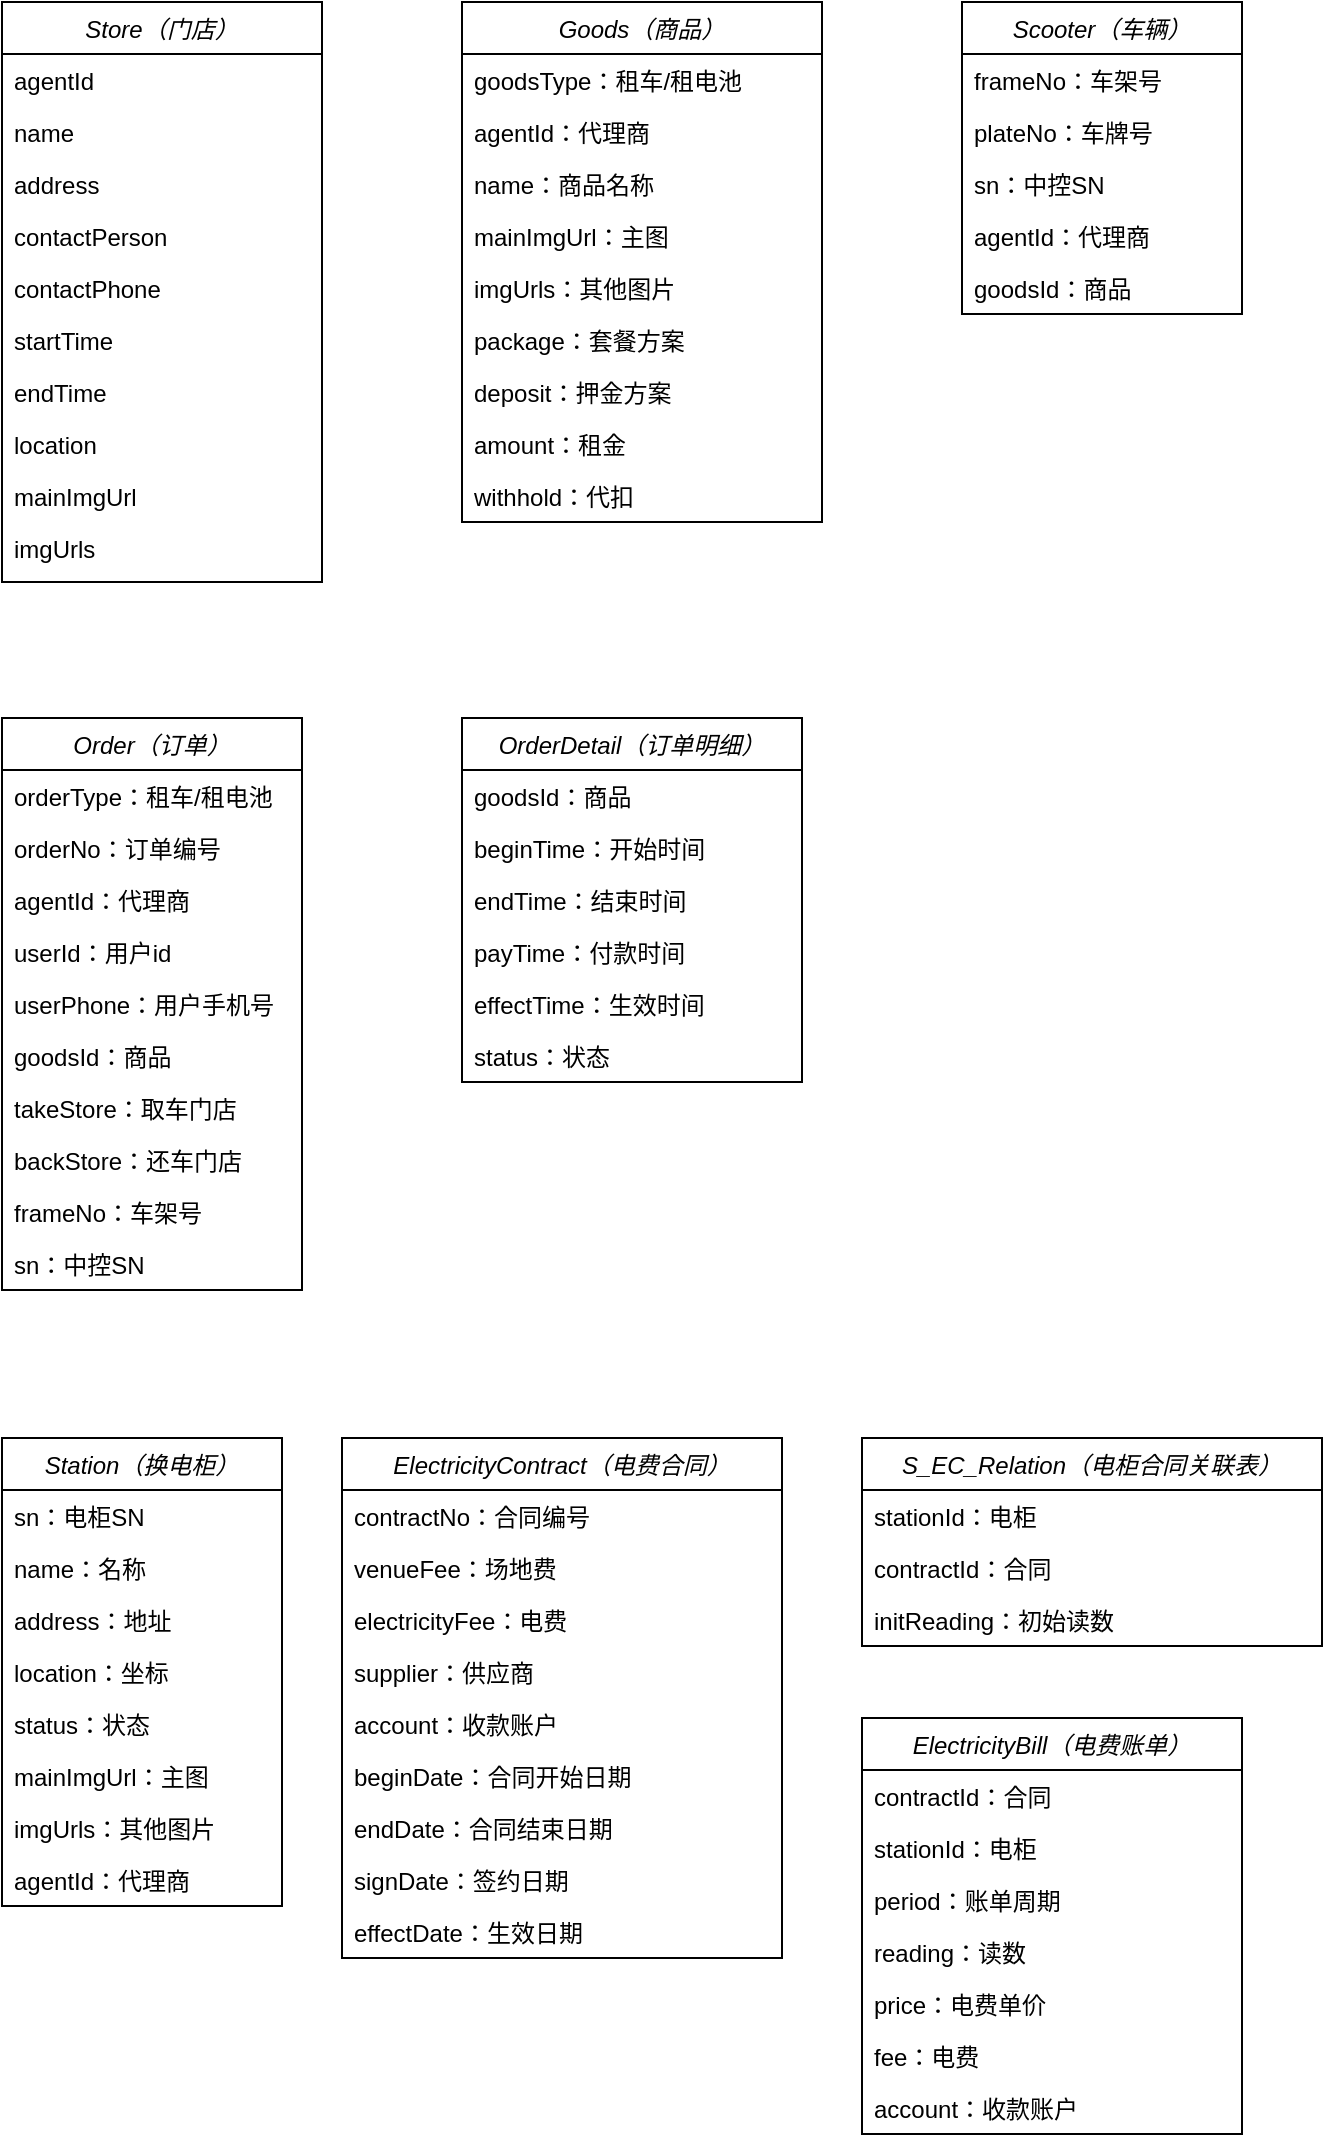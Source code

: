 <mxfile version="16.2.4" type="github">
  <diagram id="C5RBs43oDa-KdzZeNtuy" name="Page-1">
    <mxGraphModel dx="1038" dy="547" grid="1" gridSize="10" guides="1" tooltips="1" connect="1" arrows="1" fold="1" page="1" pageScale="1" pageWidth="827" pageHeight="1169" math="0" shadow="0">
      <root>
        <mxCell id="WIyWlLk6GJQsqaUBKTNV-0" />
        <mxCell id="WIyWlLk6GJQsqaUBKTNV-1" parent="WIyWlLk6GJQsqaUBKTNV-0" />
        <mxCell id="zkfFHV4jXpPFQw0GAbJ--0" value="Goods（商品）" style="swimlane;fontStyle=2;align=center;verticalAlign=top;childLayout=stackLayout;horizontal=1;startSize=26;horizontalStack=0;resizeParent=1;resizeLast=0;collapsible=1;marginBottom=0;rounded=0;shadow=0;strokeWidth=1;" parent="WIyWlLk6GJQsqaUBKTNV-1" vertex="1">
          <mxGeometry x="260" y="42" width="180" height="260" as="geometry">
            <mxRectangle x="230" y="140" width="160" height="26" as="alternateBounds" />
          </mxGeometry>
        </mxCell>
        <mxCell id="z-ud-6PMD6aTiRvBd8kk-36" value="goodsType：租车/租电池" style="text;align=left;verticalAlign=top;spacingLeft=4;spacingRight=4;overflow=hidden;rotatable=0;points=[[0,0.5],[1,0.5]];portConstraint=eastwest;rounded=0;shadow=0;html=0;" vertex="1" parent="zkfFHV4jXpPFQw0GAbJ--0">
          <mxGeometry y="26" width="180" height="26" as="geometry" />
        </mxCell>
        <mxCell id="z-ud-6PMD6aTiRvBd8kk-11" value="agentId：代理商" style="text;align=left;verticalAlign=top;spacingLeft=4;spacingRight=4;overflow=hidden;rotatable=0;points=[[0,0.5],[1,0.5]];portConstraint=eastwest;rounded=0;shadow=0;html=0;" vertex="1" parent="zkfFHV4jXpPFQw0GAbJ--0">
          <mxGeometry y="52" width="180" height="26" as="geometry" />
        </mxCell>
        <mxCell id="z-ud-6PMD6aTiRvBd8kk-10" value="name：商品名称" style="text;align=left;verticalAlign=top;spacingLeft=4;spacingRight=4;overflow=hidden;rotatable=0;points=[[0,0.5],[1,0.5]];portConstraint=eastwest;rounded=0;shadow=0;html=0;" vertex="1" parent="zkfFHV4jXpPFQw0GAbJ--0">
          <mxGeometry y="78" width="180" height="26" as="geometry" />
        </mxCell>
        <mxCell id="z-ud-6PMD6aTiRvBd8kk-9" value="mainImgUrl：主图" style="text;align=left;verticalAlign=top;spacingLeft=4;spacingRight=4;overflow=hidden;rotatable=0;points=[[0,0.5],[1,0.5]];portConstraint=eastwest;rounded=0;shadow=0;html=0;" vertex="1" parent="zkfFHV4jXpPFQw0GAbJ--0">
          <mxGeometry y="104" width="180" height="26" as="geometry" />
        </mxCell>
        <mxCell id="z-ud-6PMD6aTiRvBd8kk-12" value="imgUrls：其他图片" style="text;align=left;verticalAlign=top;spacingLeft=4;spacingRight=4;overflow=hidden;rotatable=0;points=[[0,0.5],[1,0.5]];portConstraint=eastwest;rounded=0;shadow=0;html=0;" vertex="1" parent="zkfFHV4jXpPFQw0GAbJ--0">
          <mxGeometry y="130" width="180" height="26" as="geometry" />
        </mxCell>
        <mxCell id="zkfFHV4jXpPFQw0GAbJ--2" value="package：套餐方案" style="text;align=left;verticalAlign=top;spacingLeft=4;spacingRight=4;overflow=hidden;rotatable=0;points=[[0,0.5],[1,0.5]];portConstraint=eastwest;rounded=0;shadow=0;html=0;" parent="zkfFHV4jXpPFQw0GAbJ--0" vertex="1">
          <mxGeometry y="156" width="180" height="26" as="geometry" />
        </mxCell>
        <mxCell id="zkfFHV4jXpPFQw0GAbJ--3" value="deposit：押金方案" style="text;align=left;verticalAlign=top;spacingLeft=4;spacingRight=4;overflow=hidden;rotatable=0;points=[[0,0.5],[1,0.5]];portConstraint=eastwest;rounded=0;shadow=0;html=0;" parent="zkfFHV4jXpPFQw0GAbJ--0" vertex="1">
          <mxGeometry y="182" width="180" height="26" as="geometry" />
        </mxCell>
        <mxCell id="aw6liIJ2p6IHOLesxQrY-1" value="amount：租金" style="text;align=left;verticalAlign=top;spacingLeft=4;spacingRight=4;overflow=hidden;rotatable=0;points=[[0,0.5],[1,0.5]];portConstraint=eastwest;rounded=0;shadow=0;html=0;" parent="zkfFHV4jXpPFQw0GAbJ--0" vertex="1">
          <mxGeometry y="208" width="180" height="26" as="geometry" />
        </mxCell>
        <mxCell id="aw6liIJ2p6IHOLesxQrY-2" value="withhold：代扣" style="text;align=left;verticalAlign=top;spacingLeft=4;spacingRight=4;overflow=hidden;rotatable=0;points=[[0,0.5],[1,0.5]];portConstraint=eastwest;rounded=0;shadow=0;html=0;" parent="zkfFHV4jXpPFQw0GAbJ--0" vertex="1">
          <mxGeometry y="234" width="180" height="26" as="geometry" />
        </mxCell>
        <mxCell id="NNXu9UO9U-QmI1PEcdll-0" value="Store（门店）" style="swimlane;fontStyle=2;align=center;verticalAlign=top;childLayout=stackLayout;horizontal=1;startSize=26;horizontalStack=0;resizeParent=1;resizeParentMax=0;resizeLast=0;collapsible=1;marginBottom=0;" parent="WIyWlLk6GJQsqaUBKTNV-1" vertex="1">
          <mxGeometry x="30" y="42" width="160" height="290" as="geometry">
            <mxRectangle x="20" y="120" width="110" height="26" as="alternateBounds" />
          </mxGeometry>
        </mxCell>
        <mxCell id="NNXu9UO9U-QmI1PEcdll-1" value="agentId" style="text;strokeColor=none;fillColor=none;align=left;verticalAlign=top;spacingLeft=4;spacingRight=4;overflow=hidden;rotatable=0;points=[[0,0.5],[1,0.5]];portConstraint=eastwest;" parent="NNXu9UO9U-QmI1PEcdll-0" vertex="1">
          <mxGeometry y="26" width="160" height="26" as="geometry" />
        </mxCell>
        <mxCell id="NNXu9UO9U-QmI1PEcdll-5" value="name" style="text;strokeColor=none;fillColor=none;align=left;verticalAlign=top;spacingLeft=4;spacingRight=4;overflow=hidden;rotatable=0;points=[[0,0.5],[1,0.5]];portConstraint=eastwest;" parent="NNXu9UO9U-QmI1PEcdll-0" vertex="1">
          <mxGeometry y="52" width="160" height="26" as="geometry" />
        </mxCell>
        <mxCell id="NNXu9UO9U-QmI1PEcdll-6" value="address" style="text;strokeColor=none;fillColor=none;align=left;verticalAlign=top;spacingLeft=4;spacingRight=4;overflow=hidden;rotatable=0;points=[[0,0.5],[1,0.5]];portConstraint=eastwest;" parent="NNXu9UO9U-QmI1PEcdll-0" vertex="1">
          <mxGeometry y="78" width="160" height="26" as="geometry" />
        </mxCell>
        <mxCell id="NNXu9UO9U-QmI1PEcdll-7" value="contactPerson" style="text;strokeColor=none;fillColor=none;align=left;verticalAlign=top;spacingLeft=4;spacingRight=4;overflow=hidden;rotatable=0;points=[[0,0.5],[1,0.5]];portConstraint=eastwest;" parent="NNXu9UO9U-QmI1PEcdll-0" vertex="1">
          <mxGeometry y="104" width="160" height="26" as="geometry" />
        </mxCell>
        <mxCell id="NNXu9UO9U-QmI1PEcdll-10" value="contactPhone" style="text;strokeColor=none;fillColor=none;align=left;verticalAlign=top;spacingLeft=4;spacingRight=4;overflow=hidden;rotatable=0;points=[[0,0.5],[1,0.5]];portConstraint=eastwest;" parent="NNXu9UO9U-QmI1PEcdll-0" vertex="1">
          <mxGeometry y="130" width="160" height="26" as="geometry" />
        </mxCell>
        <mxCell id="NNXu9UO9U-QmI1PEcdll-9" value="startTime" style="text;strokeColor=none;fillColor=none;align=left;verticalAlign=top;spacingLeft=4;spacingRight=4;overflow=hidden;rotatable=0;points=[[0,0.5],[1,0.5]];portConstraint=eastwest;" parent="NNXu9UO9U-QmI1PEcdll-0" vertex="1">
          <mxGeometry y="156" width="160" height="26" as="geometry" />
        </mxCell>
        <mxCell id="NNXu9UO9U-QmI1PEcdll-8" value="endTime" style="text;strokeColor=none;fillColor=none;align=left;verticalAlign=top;spacingLeft=4;spacingRight=4;overflow=hidden;rotatable=0;points=[[0,0.5],[1,0.5]];portConstraint=eastwest;" parent="NNXu9UO9U-QmI1PEcdll-0" vertex="1">
          <mxGeometry y="182" width="160" height="26" as="geometry" />
        </mxCell>
        <mxCell id="NNXu9UO9U-QmI1PEcdll-13" value="location" style="text;strokeColor=none;fillColor=none;align=left;verticalAlign=top;spacingLeft=4;spacingRight=4;overflow=hidden;rotatable=0;points=[[0,0.5],[1,0.5]];portConstraint=eastwest;" parent="NNXu9UO9U-QmI1PEcdll-0" vertex="1">
          <mxGeometry y="208" width="160" height="26" as="geometry" />
        </mxCell>
        <mxCell id="NNXu9UO9U-QmI1PEcdll-12" value="mainImgUrl" style="text;strokeColor=none;fillColor=none;align=left;verticalAlign=top;spacingLeft=4;spacingRight=4;overflow=hidden;rotatable=0;points=[[0,0.5],[1,0.5]];portConstraint=eastwest;" parent="NNXu9UO9U-QmI1PEcdll-0" vertex="1">
          <mxGeometry y="234" width="160" height="26" as="geometry" />
        </mxCell>
        <mxCell id="NNXu9UO9U-QmI1PEcdll-11" value="imgUrls" style="text;strokeColor=none;fillColor=none;align=left;verticalAlign=top;spacingLeft=4;spacingRight=4;overflow=hidden;rotatable=0;points=[[0,0.5],[1,0.5]];portConstraint=eastwest;" parent="NNXu9UO9U-QmI1PEcdll-0" vertex="1">
          <mxGeometry y="260" width="160" height="30" as="geometry" />
        </mxCell>
        <mxCell id="z-ud-6PMD6aTiRvBd8kk-17" value="Scooter（车辆）" style="swimlane;fontStyle=2;childLayout=stackLayout;horizontal=1;startSize=26;fillColor=none;horizontalStack=0;resizeParent=1;resizeParentMax=0;resizeLast=0;collapsible=1;marginBottom=0;" vertex="1" parent="WIyWlLk6GJQsqaUBKTNV-1">
          <mxGeometry x="510" y="42" width="140" height="156" as="geometry" />
        </mxCell>
        <mxCell id="z-ud-6PMD6aTiRvBd8kk-18" value="frameNo：车架号" style="text;strokeColor=none;fillColor=none;align=left;verticalAlign=top;spacingLeft=4;spacingRight=4;overflow=hidden;rotatable=0;points=[[0,0.5],[1,0.5]];portConstraint=eastwest;" vertex="1" parent="z-ud-6PMD6aTiRvBd8kk-17">
          <mxGeometry y="26" width="140" height="26" as="geometry" />
        </mxCell>
        <mxCell id="z-ud-6PMD6aTiRvBd8kk-19" value="plateNo：车牌号" style="text;strokeColor=none;fillColor=none;align=left;verticalAlign=top;spacingLeft=4;spacingRight=4;overflow=hidden;rotatable=0;points=[[0,0.5],[1,0.5]];portConstraint=eastwest;" vertex="1" parent="z-ud-6PMD6aTiRvBd8kk-17">
          <mxGeometry y="52" width="140" height="26" as="geometry" />
        </mxCell>
        <mxCell id="z-ud-6PMD6aTiRvBd8kk-20" value="sn：中控SN" style="text;strokeColor=none;fillColor=none;align=left;verticalAlign=top;spacingLeft=4;spacingRight=4;overflow=hidden;rotatable=0;points=[[0,0.5],[1,0.5]];portConstraint=eastwest;" vertex="1" parent="z-ud-6PMD6aTiRvBd8kk-17">
          <mxGeometry y="78" width="140" height="26" as="geometry" />
        </mxCell>
        <mxCell id="z-ud-6PMD6aTiRvBd8kk-24" value="agentId：代理商" style="text;strokeColor=none;fillColor=none;align=left;verticalAlign=top;spacingLeft=4;spacingRight=4;overflow=hidden;rotatable=0;points=[[0,0.5],[1,0.5]];portConstraint=eastwest;" vertex="1" parent="z-ud-6PMD6aTiRvBd8kk-17">
          <mxGeometry y="104" width="140" height="26" as="geometry" />
        </mxCell>
        <mxCell id="z-ud-6PMD6aTiRvBd8kk-23" value="goodsId：商品" style="text;strokeColor=none;fillColor=none;align=left;verticalAlign=top;spacingLeft=4;spacingRight=4;overflow=hidden;rotatable=0;points=[[0,0.5],[1,0.5]];portConstraint=eastwest;" vertex="1" parent="z-ud-6PMD6aTiRvBd8kk-17">
          <mxGeometry y="130" width="140" height="26" as="geometry" />
        </mxCell>
        <mxCell id="z-ud-6PMD6aTiRvBd8kk-25" value="Order（订单）" style="swimlane;fontStyle=2;childLayout=stackLayout;horizontal=1;startSize=26;fillColor=none;horizontalStack=0;resizeParent=1;resizeParentMax=0;resizeLast=0;collapsible=1;marginBottom=0;" vertex="1" parent="WIyWlLk6GJQsqaUBKTNV-1">
          <mxGeometry x="30" y="400" width="150" height="286" as="geometry" />
        </mxCell>
        <mxCell id="z-ud-6PMD6aTiRvBd8kk-26" value="orderType：租车/租电池" style="text;strokeColor=none;fillColor=none;align=left;verticalAlign=top;spacingLeft=4;spacingRight=4;overflow=hidden;rotatable=0;points=[[0,0.5],[1,0.5]];portConstraint=eastwest;" vertex="1" parent="z-ud-6PMD6aTiRvBd8kk-25">
          <mxGeometry y="26" width="150" height="26" as="geometry" />
        </mxCell>
        <mxCell id="z-ud-6PMD6aTiRvBd8kk-27" value="orderNo：订单编号" style="text;strokeColor=none;fillColor=none;align=left;verticalAlign=top;spacingLeft=4;spacingRight=4;overflow=hidden;rotatable=0;points=[[0,0.5],[1,0.5]];portConstraint=eastwest;" vertex="1" parent="z-ud-6PMD6aTiRvBd8kk-25">
          <mxGeometry y="52" width="150" height="26" as="geometry" />
        </mxCell>
        <mxCell id="z-ud-6PMD6aTiRvBd8kk-28" value="agentId：代理商" style="text;strokeColor=none;fillColor=none;align=left;verticalAlign=top;spacingLeft=4;spacingRight=4;overflow=hidden;rotatable=0;points=[[0,0.5],[1,0.5]];portConstraint=eastwest;" vertex="1" parent="z-ud-6PMD6aTiRvBd8kk-25">
          <mxGeometry y="78" width="150" height="26" as="geometry" />
        </mxCell>
        <mxCell id="z-ud-6PMD6aTiRvBd8kk-32" value="userId：用户id" style="text;strokeColor=none;fillColor=none;align=left;verticalAlign=top;spacingLeft=4;spacingRight=4;overflow=hidden;rotatable=0;points=[[0,0.5],[1,0.5]];portConstraint=eastwest;" vertex="1" parent="z-ud-6PMD6aTiRvBd8kk-25">
          <mxGeometry y="104" width="150" height="26" as="geometry" />
        </mxCell>
        <mxCell id="z-ud-6PMD6aTiRvBd8kk-31" value="userPhone：用户手机号" style="text;strokeColor=none;fillColor=none;align=left;verticalAlign=top;spacingLeft=4;spacingRight=4;overflow=hidden;rotatable=0;points=[[0,0.5],[1,0.5]];portConstraint=eastwest;" vertex="1" parent="z-ud-6PMD6aTiRvBd8kk-25">
          <mxGeometry y="130" width="150" height="26" as="geometry" />
        </mxCell>
        <mxCell id="z-ud-6PMD6aTiRvBd8kk-30" value="goodsId：商品" style="text;strokeColor=none;fillColor=none;align=left;verticalAlign=top;spacingLeft=4;spacingRight=4;overflow=hidden;rotatable=0;points=[[0,0.5],[1,0.5]];portConstraint=eastwest;" vertex="1" parent="z-ud-6PMD6aTiRvBd8kk-25">
          <mxGeometry y="156" width="150" height="26" as="geometry" />
        </mxCell>
        <mxCell id="z-ud-6PMD6aTiRvBd8kk-29" value="takeStore：取车门店" style="text;strokeColor=none;fillColor=none;align=left;verticalAlign=top;spacingLeft=4;spacingRight=4;overflow=hidden;rotatable=0;points=[[0,0.5],[1,0.5]];portConstraint=eastwest;" vertex="1" parent="z-ud-6PMD6aTiRvBd8kk-25">
          <mxGeometry y="182" width="150" height="26" as="geometry" />
        </mxCell>
        <mxCell id="z-ud-6PMD6aTiRvBd8kk-33" value="backStore：还车门店" style="text;strokeColor=none;fillColor=none;align=left;verticalAlign=top;spacingLeft=4;spacingRight=4;overflow=hidden;rotatable=0;points=[[0,0.5],[1,0.5]];portConstraint=eastwest;" vertex="1" parent="z-ud-6PMD6aTiRvBd8kk-25">
          <mxGeometry y="208" width="150" height="26" as="geometry" />
        </mxCell>
        <mxCell id="z-ud-6PMD6aTiRvBd8kk-34" value="frameNo：车架号" style="text;strokeColor=none;fillColor=none;align=left;verticalAlign=top;spacingLeft=4;spacingRight=4;overflow=hidden;rotatable=0;points=[[0,0.5],[1,0.5]];portConstraint=eastwest;" vertex="1" parent="z-ud-6PMD6aTiRvBd8kk-25">
          <mxGeometry y="234" width="150" height="26" as="geometry" />
        </mxCell>
        <mxCell id="z-ud-6PMD6aTiRvBd8kk-35" value="sn：中控SN" style="text;strokeColor=none;fillColor=none;align=left;verticalAlign=top;spacingLeft=4;spacingRight=4;overflow=hidden;rotatable=0;points=[[0,0.5],[1,0.5]];portConstraint=eastwest;" vertex="1" parent="z-ud-6PMD6aTiRvBd8kk-25">
          <mxGeometry y="260" width="150" height="26" as="geometry" />
        </mxCell>
        <mxCell id="z-ud-6PMD6aTiRvBd8kk-37" value="Station（换电柜）" style="swimlane;fontStyle=2;childLayout=stackLayout;horizontal=1;startSize=26;fillColor=none;horizontalStack=0;resizeParent=1;resizeParentMax=0;resizeLast=0;collapsible=1;marginBottom=0;" vertex="1" parent="WIyWlLk6GJQsqaUBKTNV-1">
          <mxGeometry x="30" y="760" width="140" height="234" as="geometry" />
        </mxCell>
        <mxCell id="z-ud-6PMD6aTiRvBd8kk-49" value="sn：电柜SN" style="text;strokeColor=none;fillColor=none;align=left;verticalAlign=top;spacingLeft=4;spacingRight=4;overflow=hidden;rotatable=0;points=[[0,0.5],[1,0.5]];portConstraint=eastwest;" vertex="1" parent="z-ud-6PMD6aTiRvBd8kk-37">
          <mxGeometry y="26" width="140" height="26" as="geometry" />
        </mxCell>
        <mxCell id="z-ud-6PMD6aTiRvBd8kk-38" value="name：名称" style="text;strokeColor=none;fillColor=none;align=left;verticalAlign=top;spacingLeft=4;spacingRight=4;overflow=hidden;rotatable=0;points=[[0,0.5],[1,0.5]];portConstraint=eastwest;" vertex="1" parent="z-ud-6PMD6aTiRvBd8kk-37">
          <mxGeometry y="52" width="140" height="26" as="geometry" />
        </mxCell>
        <mxCell id="z-ud-6PMD6aTiRvBd8kk-39" value="address：地址" style="text;strokeColor=none;fillColor=none;align=left;verticalAlign=top;spacingLeft=4;spacingRight=4;overflow=hidden;rotatable=0;points=[[0,0.5],[1,0.5]];portConstraint=eastwest;" vertex="1" parent="z-ud-6PMD6aTiRvBd8kk-37">
          <mxGeometry y="78" width="140" height="26" as="geometry" />
        </mxCell>
        <mxCell id="z-ud-6PMD6aTiRvBd8kk-40" value="location：坐标" style="text;strokeColor=none;fillColor=none;align=left;verticalAlign=top;spacingLeft=4;spacingRight=4;overflow=hidden;rotatable=0;points=[[0,0.5],[1,0.5]];portConstraint=eastwest;" vertex="1" parent="z-ud-6PMD6aTiRvBd8kk-37">
          <mxGeometry y="104" width="140" height="26" as="geometry" />
        </mxCell>
        <mxCell id="z-ud-6PMD6aTiRvBd8kk-41" value="status：状态" style="text;strokeColor=none;fillColor=none;align=left;verticalAlign=top;spacingLeft=4;spacingRight=4;overflow=hidden;rotatable=0;points=[[0,0.5],[1,0.5]];portConstraint=eastwest;" vertex="1" parent="z-ud-6PMD6aTiRvBd8kk-37">
          <mxGeometry y="130" width="140" height="26" as="geometry" />
        </mxCell>
        <mxCell id="z-ud-6PMD6aTiRvBd8kk-43" value="mainImgUrl：主图" style="text;strokeColor=none;fillColor=none;align=left;verticalAlign=top;spacingLeft=4;spacingRight=4;overflow=hidden;rotatable=0;points=[[0,0.5],[1,0.5]];portConstraint=eastwest;" vertex="1" parent="z-ud-6PMD6aTiRvBd8kk-37">
          <mxGeometry y="156" width="140" height="26" as="geometry" />
        </mxCell>
        <mxCell id="z-ud-6PMD6aTiRvBd8kk-42" value="imgUrls：其他图片" style="text;strokeColor=none;fillColor=none;align=left;verticalAlign=top;spacingLeft=4;spacingRight=4;overflow=hidden;rotatable=0;points=[[0,0.5],[1,0.5]];portConstraint=eastwest;" vertex="1" parent="z-ud-6PMD6aTiRvBd8kk-37">
          <mxGeometry y="182" width="140" height="26" as="geometry" />
        </mxCell>
        <mxCell id="z-ud-6PMD6aTiRvBd8kk-44" value="agentId：代理商" style="text;strokeColor=none;fillColor=none;align=left;verticalAlign=top;spacingLeft=4;spacingRight=4;overflow=hidden;rotatable=0;points=[[0,0.5],[1,0.5]];portConstraint=eastwest;" vertex="1" parent="z-ud-6PMD6aTiRvBd8kk-37">
          <mxGeometry y="208" width="140" height="26" as="geometry" />
        </mxCell>
        <mxCell id="z-ud-6PMD6aTiRvBd8kk-45" value="ElectricityContract（电费合同）" style="swimlane;fontStyle=2;childLayout=stackLayout;horizontal=1;startSize=26;fillColor=none;horizontalStack=0;resizeParent=1;resizeParentMax=0;resizeLast=0;collapsible=1;marginBottom=0;" vertex="1" parent="WIyWlLk6GJQsqaUBKTNV-1">
          <mxGeometry x="200" y="760" width="220" height="260" as="geometry" />
        </mxCell>
        <mxCell id="z-ud-6PMD6aTiRvBd8kk-46" value="contractNo：合同编号" style="text;strokeColor=none;fillColor=none;align=left;verticalAlign=top;spacingLeft=4;spacingRight=4;overflow=hidden;rotatable=0;points=[[0,0.5],[1,0.5]];portConstraint=eastwest;" vertex="1" parent="z-ud-6PMD6aTiRvBd8kk-45">
          <mxGeometry y="26" width="220" height="26" as="geometry" />
        </mxCell>
        <mxCell id="z-ud-6PMD6aTiRvBd8kk-48" value="venueFee：场地费" style="text;strokeColor=none;fillColor=none;align=left;verticalAlign=top;spacingLeft=4;spacingRight=4;overflow=hidden;rotatable=0;points=[[0,0.5],[1,0.5]];portConstraint=eastwest;" vertex="1" parent="z-ud-6PMD6aTiRvBd8kk-45">
          <mxGeometry y="52" width="220" height="26" as="geometry" />
        </mxCell>
        <mxCell id="z-ud-6PMD6aTiRvBd8kk-55" value="electricityFee：电费" style="text;strokeColor=none;fillColor=none;align=left;verticalAlign=top;spacingLeft=4;spacingRight=4;overflow=hidden;rotatable=0;points=[[0,0.5],[1,0.5]];portConstraint=eastwest;" vertex="1" parent="z-ud-6PMD6aTiRvBd8kk-45">
          <mxGeometry y="78" width="220" height="26" as="geometry" />
        </mxCell>
        <mxCell id="z-ud-6PMD6aTiRvBd8kk-54" value="supplier：供应商" style="text;strokeColor=none;fillColor=none;align=left;verticalAlign=top;spacingLeft=4;spacingRight=4;overflow=hidden;rotatable=0;points=[[0,0.5],[1,0.5]];portConstraint=eastwest;" vertex="1" parent="z-ud-6PMD6aTiRvBd8kk-45">
          <mxGeometry y="104" width="220" height="26" as="geometry" />
        </mxCell>
        <mxCell id="z-ud-6PMD6aTiRvBd8kk-53" value="account：收款账户" style="text;strokeColor=none;fillColor=none;align=left;verticalAlign=top;spacingLeft=4;spacingRight=4;overflow=hidden;rotatable=0;points=[[0,0.5],[1,0.5]];portConstraint=eastwest;" vertex="1" parent="z-ud-6PMD6aTiRvBd8kk-45">
          <mxGeometry y="130" width="220" height="26" as="geometry" />
        </mxCell>
        <mxCell id="z-ud-6PMD6aTiRvBd8kk-52" value="beginDate：合同开始日期" style="text;strokeColor=none;fillColor=none;align=left;verticalAlign=top;spacingLeft=4;spacingRight=4;overflow=hidden;rotatable=0;points=[[0,0.5],[1,0.5]];portConstraint=eastwest;" vertex="1" parent="z-ud-6PMD6aTiRvBd8kk-45">
          <mxGeometry y="156" width="220" height="26" as="geometry" />
        </mxCell>
        <mxCell id="z-ud-6PMD6aTiRvBd8kk-51" value="endDate：合同结束日期" style="text;strokeColor=none;fillColor=none;align=left;verticalAlign=top;spacingLeft=4;spacingRight=4;overflow=hidden;rotatable=0;points=[[0,0.5],[1,0.5]];portConstraint=eastwest;" vertex="1" parent="z-ud-6PMD6aTiRvBd8kk-45">
          <mxGeometry y="182" width="220" height="26" as="geometry" />
        </mxCell>
        <mxCell id="z-ud-6PMD6aTiRvBd8kk-50" value="signDate：签约日期" style="text;strokeColor=none;fillColor=none;align=left;verticalAlign=top;spacingLeft=4;spacingRight=4;overflow=hidden;rotatable=0;points=[[0,0.5],[1,0.5]];portConstraint=eastwest;" vertex="1" parent="z-ud-6PMD6aTiRvBd8kk-45">
          <mxGeometry y="208" width="220" height="26" as="geometry" />
        </mxCell>
        <mxCell id="z-ud-6PMD6aTiRvBd8kk-56" value="effectDate：生效日期" style="text;strokeColor=none;fillColor=none;align=left;verticalAlign=top;spacingLeft=4;spacingRight=4;overflow=hidden;rotatable=0;points=[[0,0.5],[1,0.5]];portConstraint=eastwest;" vertex="1" parent="z-ud-6PMD6aTiRvBd8kk-45">
          <mxGeometry y="234" width="220" height="26" as="geometry" />
        </mxCell>
        <mxCell id="z-ud-6PMD6aTiRvBd8kk-57" value="S_EC_Relation（电柜合同关联表）" style="swimlane;fontStyle=2;childLayout=stackLayout;horizontal=1;startSize=26;fillColor=none;horizontalStack=0;resizeParent=1;resizeParentMax=0;resizeLast=0;collapsible=1;marginBottom=0;" vertex="1" parent="WIyWlLk6GJQsqaUBKTNV-1">
          <mxGeometry x="460" y="760" width="230" height="104" as="geometry" />
        </mxCell>
        <mxCell id="z-ud-6PMD6aTiRvBd8kk-58" value="stationId：电柜" style="text;strokeColor=none;fillColor=none;align=left;verticalAlign=top;spacingLeft=4;spacingRight=4;overflow=hidden;rotatable=0;points=[[0,0.5],[1,0.5]];portConstraint=eastwest;" vertex="1" parent="z-ud-6PMD6aTiRvBd8kk-57">
          <mxGeometry y="26" width="230" height="26" as="geometry" />
        </mxCell>
        <mxCell id="z-ud-6PMD6aTiRvBd8kk-59" value="contractId：合同" style="text;strokeColor=none;fillColor=none;align=left;verticalAlign=top;spacingLeft=4;spacingRight=4;overflow=hidden;rotatable=0;points=[[0,0.5],[1,0.5]];portConstraint=eastwest;" vertex="1" parent="z-ud-6PMD6aTiRvBd8kk-57">
          <mxGeometry y="52" width="230" height="26" as="geometry" />
        </mxCell>
        <mxCell id="z-ud-6PMD6aTiRvBd8kk-60" value="initReading：初始读数" style="text;strokeColor=none;fillColor=none;align=left;verticalAlign=top;spacingLeft=4;spacingRight=4;overflow=hidden;rotatable=0;points=[[0,0.5],[1,0.5]];portConstraint=eastwest;" vertex="1" parent="z-ud-6PMD6aTiRvBd8kk-57">
          <mxGeometry y="78" width="230" height="26" as="geometry" />
        </mxCell>
        <mxCell id="z-ud-6PMD6aTiRvBd8kk-61" value="ElectricityBill（电费账单）" style="swimlane;fontStyle=2;childLayout=stackLayout;horizontal=1;startSize=26;fillColor=none;horizontalStack=0;resizeParent=1;resizeParentMax=0;resizeLast=0;collapsible=1;marginBottom=0;" vertex="1" parent="WIyWlLk6GJQsqaUBKTNV-1">
          <mxGeometry x="460" y="900" width="190" height="208" as="geometry" />
        </mxCell>
        <mxCell id="z-ud-6PMD6aTiRvBd8kk-62" value="contractId：合同" style="text;strokeColor=none;fillColor=none;align=left;verticalAlign=top;spacingLeft=4;spacingRight=4;overflow=hidden;rotatable=0;points=[[0,0.5],[1,0.5]];portConstraint=eastwest;" vertex="1" parent="z-ud-6PMD6aTiRvBd8kk-61">
          <mxGeometry y="26" width="190" height="26" as="geometry" />
        </mxCell>
        <mxCell id="z-ud-6PMD6aTiRvBd8kk-63" value="stationId：电柜" style="text;strokeColor=none;fillColor=none;align=left;verticalAlign=top;spacingLeft=4;spacingRight=4;overflow=hidden;rotatable=0;points=[[0,0.5],[1,0.5]];portConstraint=eastwest;" vertex="1" parent="z-ud-6PMD6aTiRvBd8kk-61">
          <mxGeometry y="52" width="190" height="26" as="geometry" />
        </mxCell>
        <mxCell id="z-ud-6PMD6aTiRvBd8kk-64" value="period：账单周期" style="text;strokeColor=none;fillColor=none;align=left;verticalAlign=top;spacingLeft=4;spacingRight=4;overflow=hidden;rotatable=0;points=[[0,0.5],[1,0.5]];portConstraint=eastwest;" vertex="1" parent="z-ud-6PMD6aTiRvBd8kk-61">
          <mxGeometry y="78" width="190" height="26" as="geometry" />
        </mxCell>
        <mxCell id="z-ud-6PMD6aTiRvBd8kk-65" value="reading：读数" style="text;strokeColor=none;fillColor=none;align=left;verticalAlign=top;spacingLeft=4;spacingRight=4;overflow=hidden;rotatable=0;points=[[0,0.5],[1,0.5]];portConstraint=eastwest;" vertex="1" parent="z-ud-6PMD6aTiRvBd8kk-61">
          <mxGeometry y="104" width="190" height="26" as="geometry" />
        </mxCell>
        <mxCell id="z-ud-6PMD6aTiRvBd8kk-66" value="price：电费单价" style="text;strokeColor=none;fillColor=none;align=left;verticalAlign=top;spacingLeft=4;spacingRight=4;overflow=hidden;rotatable=0;points=[[0,0.5],[1,0.5]];portConstraint=eastwest;" vertex="1" parent="z-ud-6PMD6aTiRvBd8kk-61">
          <mxGeometry y="130" width="190" height="26" as="geometry" />
        </mxCell>
        <mxCell id="z-ud-6PMD6aTiRvBd8kk-67" value="fee：电费" style="text;strokeColor=none;fillColor=none;align=left;verticalAlign=top;spacingLeft=4;spacingRight=4;overflow=hidden;rotatable=0;points=[[0,0.5],[1,0.5]];portConstraint=eastwest;" vertex="1" parent="z-ud-6PMD6aTiRvBd8kk-61">
          <mxGeometry y="156" width="190" height="26" as="geometry" />
        </mxCell>
        <mxCell id="z-ud-6PMD6aTiRvBd8kk-68" value="account：收款账户" style="text;strokeColor=none;fillColor=none;align=left;verticalAlign=top;spacingLeft=4;spacingRight=4;overflow=hidden;rotatable=0;points=[[0,0.5],[1,0.5]];portConstraint=eastwest;" vertex="1" parent="z-ud-6PMD6aTiRvBd8kk-61">
          <mxGeometry y="182" width="190" height="26" as="geometry" />
        </mxCell>
        <mxCell id="z-ud-6PMD6aTiRvBd8kk-69" value="OrderDetail（订单明细）" style="swimlane;fontStyle=2;childLayout=stackLayout;horizontal=1;startSize=26;fillColor=none;horizontalStack=0;resizeParent=1;resizeParentMax=0;resizeLast=0;collapsible=1;marginBottom=0;" vertex="1" parent="WIyWlLk6GJQsqaUBKTNV-1">
          <mxGeometry x="260" y="400" width="170" height="182" as="geometry" />
        </mxCell>
        <mxCell id="z-ud-6PMD6aTiRvBd8kk-70" value="goodsId：商品" style="text;strokeColor=none;fillColor=none;align=left;verticalAlign=top;spacingLeft=4;spacingRight=4;overflow=hidden;rotatable=0;points=[[0,0.5],[1,0.5]];portConstraint=eastwest;" vertex="1" parent="z-ud-6PMD6aTiRvBd8kk-69">
          <mxGeometry y="26" width="170" height="26" as="geometry" />
        </mxCell>
        <mxCell id="z-ud-6PMD6aTiRvBd8kk-71" value="beginTime：开始时间" style="text;strokeColor=none;fillColor=none;align=left;verticalAlign=top;spacingLeft=4;spacingRight=4;overflow=hidden;rotatable=0;points=[[0,0.5],[1,0.5]];portConstraint=eastwest;" vertex="1" parent="z-ud-6PMD6aTiRvBd8kk-69">
          <mxGeometry y="52" width="170" height="26" as="geometry" />
        </mxCell>
        <mxCell id="z-ud-6PMD6aTiRvBd8kk-72" value="endTime：结束时间" style="text;strokeColor=none;fillColor=none;align=left;verticalAlign=top;spacingLeft=4;spacingRight=4;overflow=hidden;rotatable=0;points=[[0,0.5],[1,0.5]];portConstraint=eastwest;" vertex="1" parent="z-ud-6PMD6aTiRvBd8kk-69">
          <mxGeometry y="78" width="170" height="26" as="geometry" />
        </mxCell>
        <mxCell id="z-ud-6PMD6aTiRvBd8kk-75" value="payTime：付款时间" style="text;strokeColor=none;fillColor=none;align=left;verticalAlign=top;spacingLeft=4;spacingRight=4;overflow=hidden;rotatable=0;points=[[0,0.5],[1,0.5]];portConstraint=eastwest;" vertex="1" parent="z-ud-6PMD6aTiRvBd8kk-69">
          <mxGeometry y="104" width="170" height="26" as="geometry" />
        </mxCell>
        <mxCell id="z-ud-6PMD6aTiRvBd8kk-74" value="effectTime：生效时间" style="text;strokeColor=none;fillColor=none;align=left;verticalAlign=top;spacingLeft=4;spacingRight=4;overflow=hidden;rotatable=0;points=[[0,0.5],[1,0.5]];portConstraint=eastwest;" vertex="1" parent="z-ud-6PMD6aTiRvBd8kk-69">
          <mxGeometry y="130" width="170" height="26" as="geometry" />
        </mxCell>
        <mxCell id="z-ud-6PMD6aTiRvBd8kk-73" value="status：状态" style="text;strokeColor=none;fillColor=none;align=left;verticalAlign=top;spacingLeft=4;spacingRight=4;overflow=hidden;rotatable=0;points=[[0,0.5],[1,0.5]];portConstraint=eastwest;" vertex="1" parent="z-ud-6PMD6aTiRvBd8kk-69">
          <mxGeometry y="156" width="170" height="26" as="geometry" />
        </mxCell>
      </root>
    </mxGraphModel>
  </diagram>
</mxfile>
